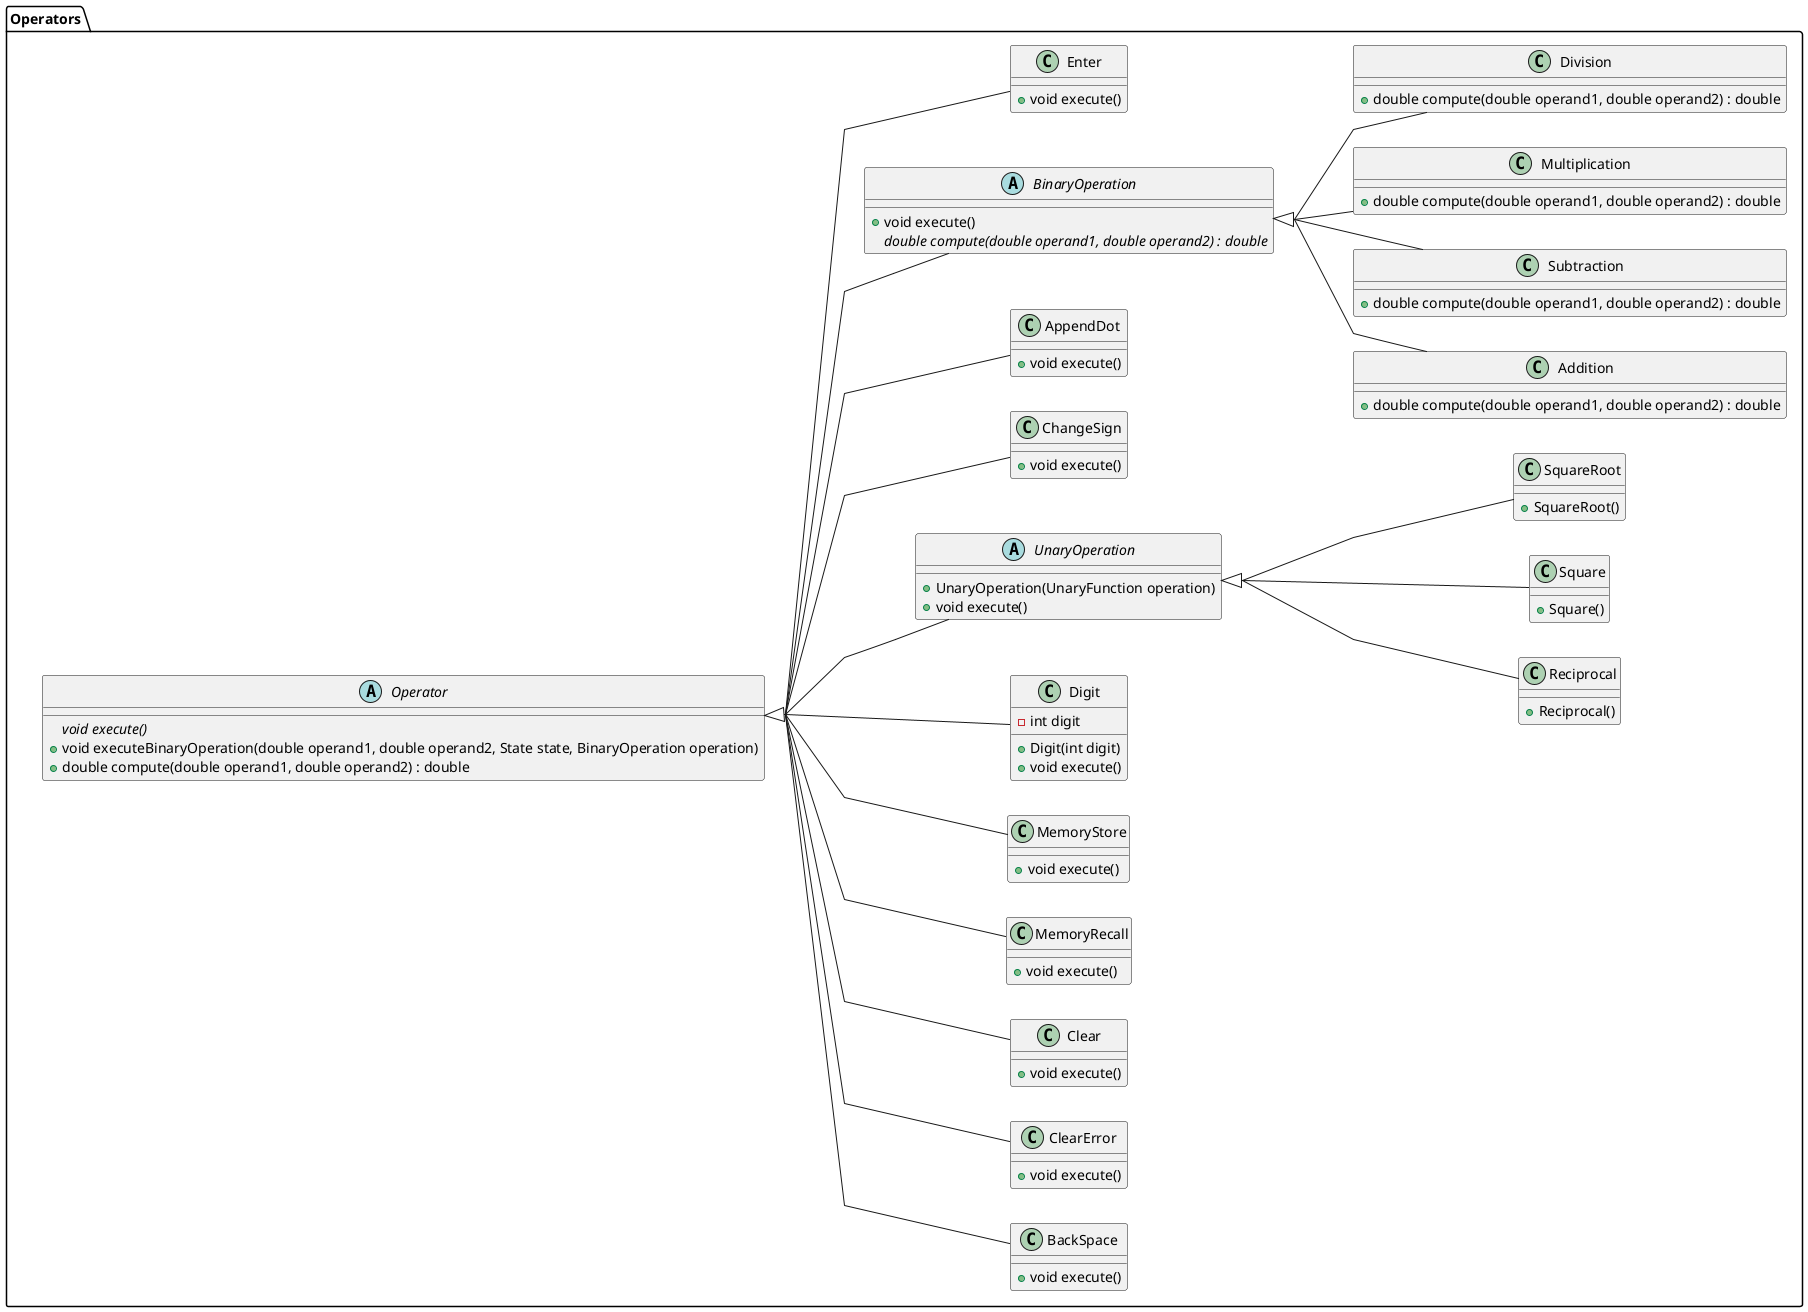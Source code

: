 @startuml
skinparam linetype polyline
skinparam groupInheritance 2
left to right direction
package "Operators" {
  abstract class Operator {
    {abstract} void execute()
    + void executeBinaryOperation(double operand1, double operand2, State state, BinaryOperation operation)
    + double compute(double operand1, double operand2) : double
  }

  class BackSpace extends Operator {
    + void execute()
  }

  class ClearError extends Operator {
    + void execute()
  }

  class Clear extends Operator {
    + void execute()
  }

  class MemoryRecall extends Operator {
    + void execute()
  }

  class MemoryStore extends Operator {
    + void execute()
  }

  class Digit extends Operator {
    - int digit
    + Digit(int digit)
    + void execute()
  }

  abstract class UnaryOperation extends Operator {
    + UnaryOperation(UnaryFunction operation)
    + void execute()
  }

  class ChangeSign extends Operator {
    + void execute()
  }

  class AppendDot extends Operator {
    + void execute()
  }

  class Reciprocal extends UnaryOperation {
    + Reciprocal()
  }

  class Square extends UnaryOperation {
    + Square()
  }

  class SquareRoot extends UnaryOperation {
    + SquareRoot()
  }

  abstract class BinaryOperation extends Operator {
    + void execute()
    {abstract} double compute(double operand1, double operand2) : double
  }

  class Addition extends BinaryOperation {
    + double compute(double operand1, double operand2) : double
  }

  class Subtraction extends BinaryOperation {
    + double compute(double operand1, double operand2) : double
  }

  class Multiplication extends BinaryOperation {
    + double compute(double operand1, double operand2) : double
  }

  class Division extends BinaryOperation {
    + double compute(double operand1, double operand2) : double
  }

  class Enter extends Operator {
    + void execute()
  }

}
@enduml
